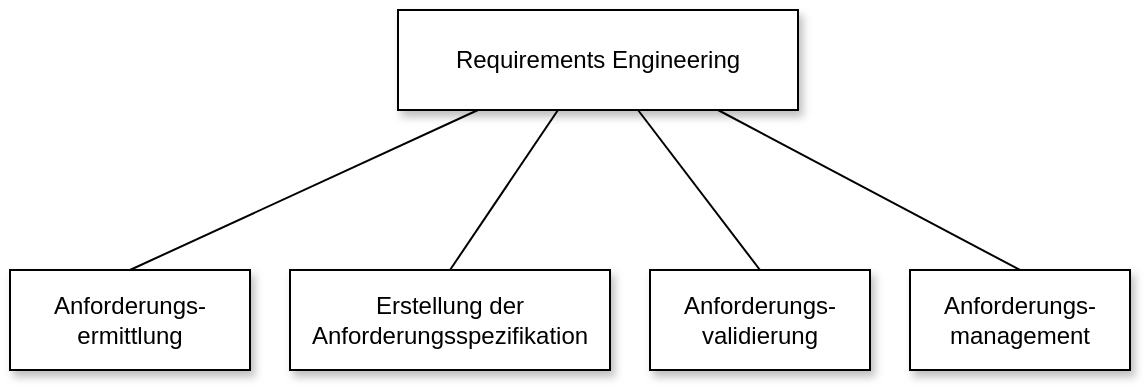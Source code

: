 <mxfile version="22.0.8" type="device">
  <diagram name="Seite-1" id="3EOT14itqVy4s9VKB7AF">
    <mxGraphModel dx="1220" dy="752" grid="1" gridSize="10" guides="1" tooltips="1" connect="1" arrows="1" fold="1" page="1" pageScale="1" pageWidth="827" pageHeight="1169" math="0" shadow="0">
      <root>
        <mxCell id="0" />
        <mxCell id="1" parent="0" />
        <mxCell id="_2PlGtxHBfRLoOzQEZn--1" value="Requirements Engineering" style="rounded=0;whiteSpace=wrap;html=1;points=[[0,0,0,0,0],[0,0.25,0,0,0],[0,0.5,0,0,0],[0,0.75,0,0,0],[0,1,0,0,0],[0.2,1,0,0,0],[0.25,0,0,0,0],[0.25,1,0,0,0],[0.4,1,0,0,0],[0.5,0,0,0,0],[0.5,1,0,0,0],[0.6,1,0,0,0],[0.75,0,0,0,0],[0.75,1,0,0,0],[0.8,1,0,0,0],[1,0,0,0,0],[1,0.25,0,0,0],[1,0.5,0,0,0],[1,0.75,0,0,0],[1,1,0,0,0]];shadow=1;" vertex="1" parent="1">
          <mxGeometry x="314" y="30" width="200" height="50" as="geometry" />
        </mxCell>
        <mxCell id="_2PlGtxHBfRLoOzQEZn--2" value="Anforderungs-management" style="rounded=0;whiteSpace=wrap;html=1;shadow=1;" vertex="1" parent="1">
          <mxGeometry x="570" y="160" width="110" height="50" as="geometry" />
        </mxCell>
        <mxCell id="_2PlGtxHBfRLoOzQEZn--3" value="Anforderungs-validierung" style="rounded=0;whiteSpace=wrap;html=1;shadow=1;" vertex="1" parent="1">
          <mxGeometry x="440" y="160" width="110" height="50" as="geometry" />
        </mxCell>
        <mxCell id="_2PlGtxHBfRLoOzQEZn--4" value="Erstellung der Anforderungsspezifikation" style="rounded=0;whiteSpace=wrap;html=1;shadow=1;" vertex="1" parent="1">
          <mxGeometry x="260" y="160" width="160" height="50" as="geometry" />
        </mxCell>
        <mxCell id="_2PlGtxHBfRLoOzQEZn--5" value="Anforderungs-ermittlung" style="rounded=0;whiteSpace=wrap;html=1;shadow=1;" vertex="1" parent="1">
          <mxGeometry x="120" y="160" width="120" height="50" as="geometry" />
        </mxCell>
        <mxCell id="_2PlGtxHBfRLoOzQEZn--6" value="" style="endArrow=none;html=1;rounded=0;entryX=0.2;entryY=1;entryDx=0;entryDy=0;entryPerimeter=0;exitX=0.5;exitY=0;exitDx=0;exitDy=0;" edge="1" parent="1" source="_2PlGtxHBfRLoOzQEZn--5" target="_2PlGtxHBfRLoOzQEZn--1">
          <mxGeometry width="50" height="50" relative="1" as="geometry">
            <mxPoint x="390" y="320" as="sourcePoint" />
            <mxPoint x="340" y="110" as="targetPoint" />
          </mxGeometry>
        </mxCell>
        <mxCell id="_2PlGtxHBfRLoOzQEZn--7" value="" style="endArrow=none;html=1;rounded=0;entryX=0.4;entryY=1;entryDx=0;entryDy=0;entryPerimeter=0;exitX=0.5;exitY=0;exitDx=0;exitDy=0;" edge="1" parent="1" source="_2PlGtxHBfRLoOzQEZn--4" target="_2PlGtxHBfRLoOzQEZn--1">
          <mxGeometry width="50" height="50" relative="1" as="geometry">
            <mxPoint x="390" y="320" as="sourcePoint" />
            <mxPoint x="410" y="120" as="targetPoint" />
          </mxGeometry>
        </mxCell>
        <mxCell id="_2PlGtxHBfRLoOzQEZn--8" value="" style="endArrow=none;html=1;rounded=0;entryX=0.6;entryY=1;entryDx=0;entryDy=0;entryPerimeter=0;exitX=0.5;exitY=0;exitDx=0;exitDy=0;" edge="1" parent="1" source="_2PlGtxHBfRLoOzQEZn--3" target="_2PlGtxHBfRLoOzQEZn--1">
          <mxGeometry width="50" height="50" relative="1" as="geometry">
            <mxPoint x="390" y="320" as="sourcePoint" />
            <mxPoint x="450" y="120" as="targetPoint" />
          </mxGeometry>
        </mxCell>
        <mxCell id="_2PlGtxHBfRLoOzQEZn--9" value="" style="endArrow=none;html=1;rounded=0;entryX=0.8;entryY=1;entryDx=0;entryDy=0;entryPerimeter=0;exitX=0.5;exitY=0;exitDx=0;exitDy=0;" edge="1" parent="1" source="_2PlGtxHBfRLoOzQEZn--2" target="_2PlGtxHBfRLoOzQEZn--1">
          <mxGeometry width="50" height="50" relative="1" as="geometry">
            <mxPoint x="390" y="320" as="sourcePoint" />
            <mxPoint x="490" y="110" as="targetPoint" />
          </mxGeometry>
        </mxCell>
      </root>
    </mxGraphModel>
  </diagram>
</mxfile>
